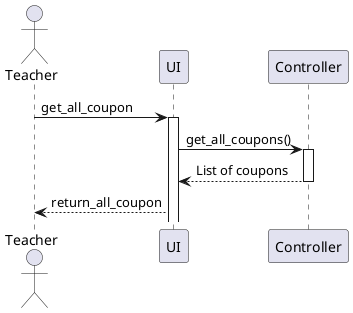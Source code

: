 @startuml Add Coupon
actor Teacher

participant "UI" as Server
participant Controller

Teacher -> Server: get_all_coupon
activate Server

Server -> Controller: get_all_coupons()
activate Controller
Controller --> Server: List of coupons
deactivate Controller

Server --> Teacher: return_all_coupon

@enduml